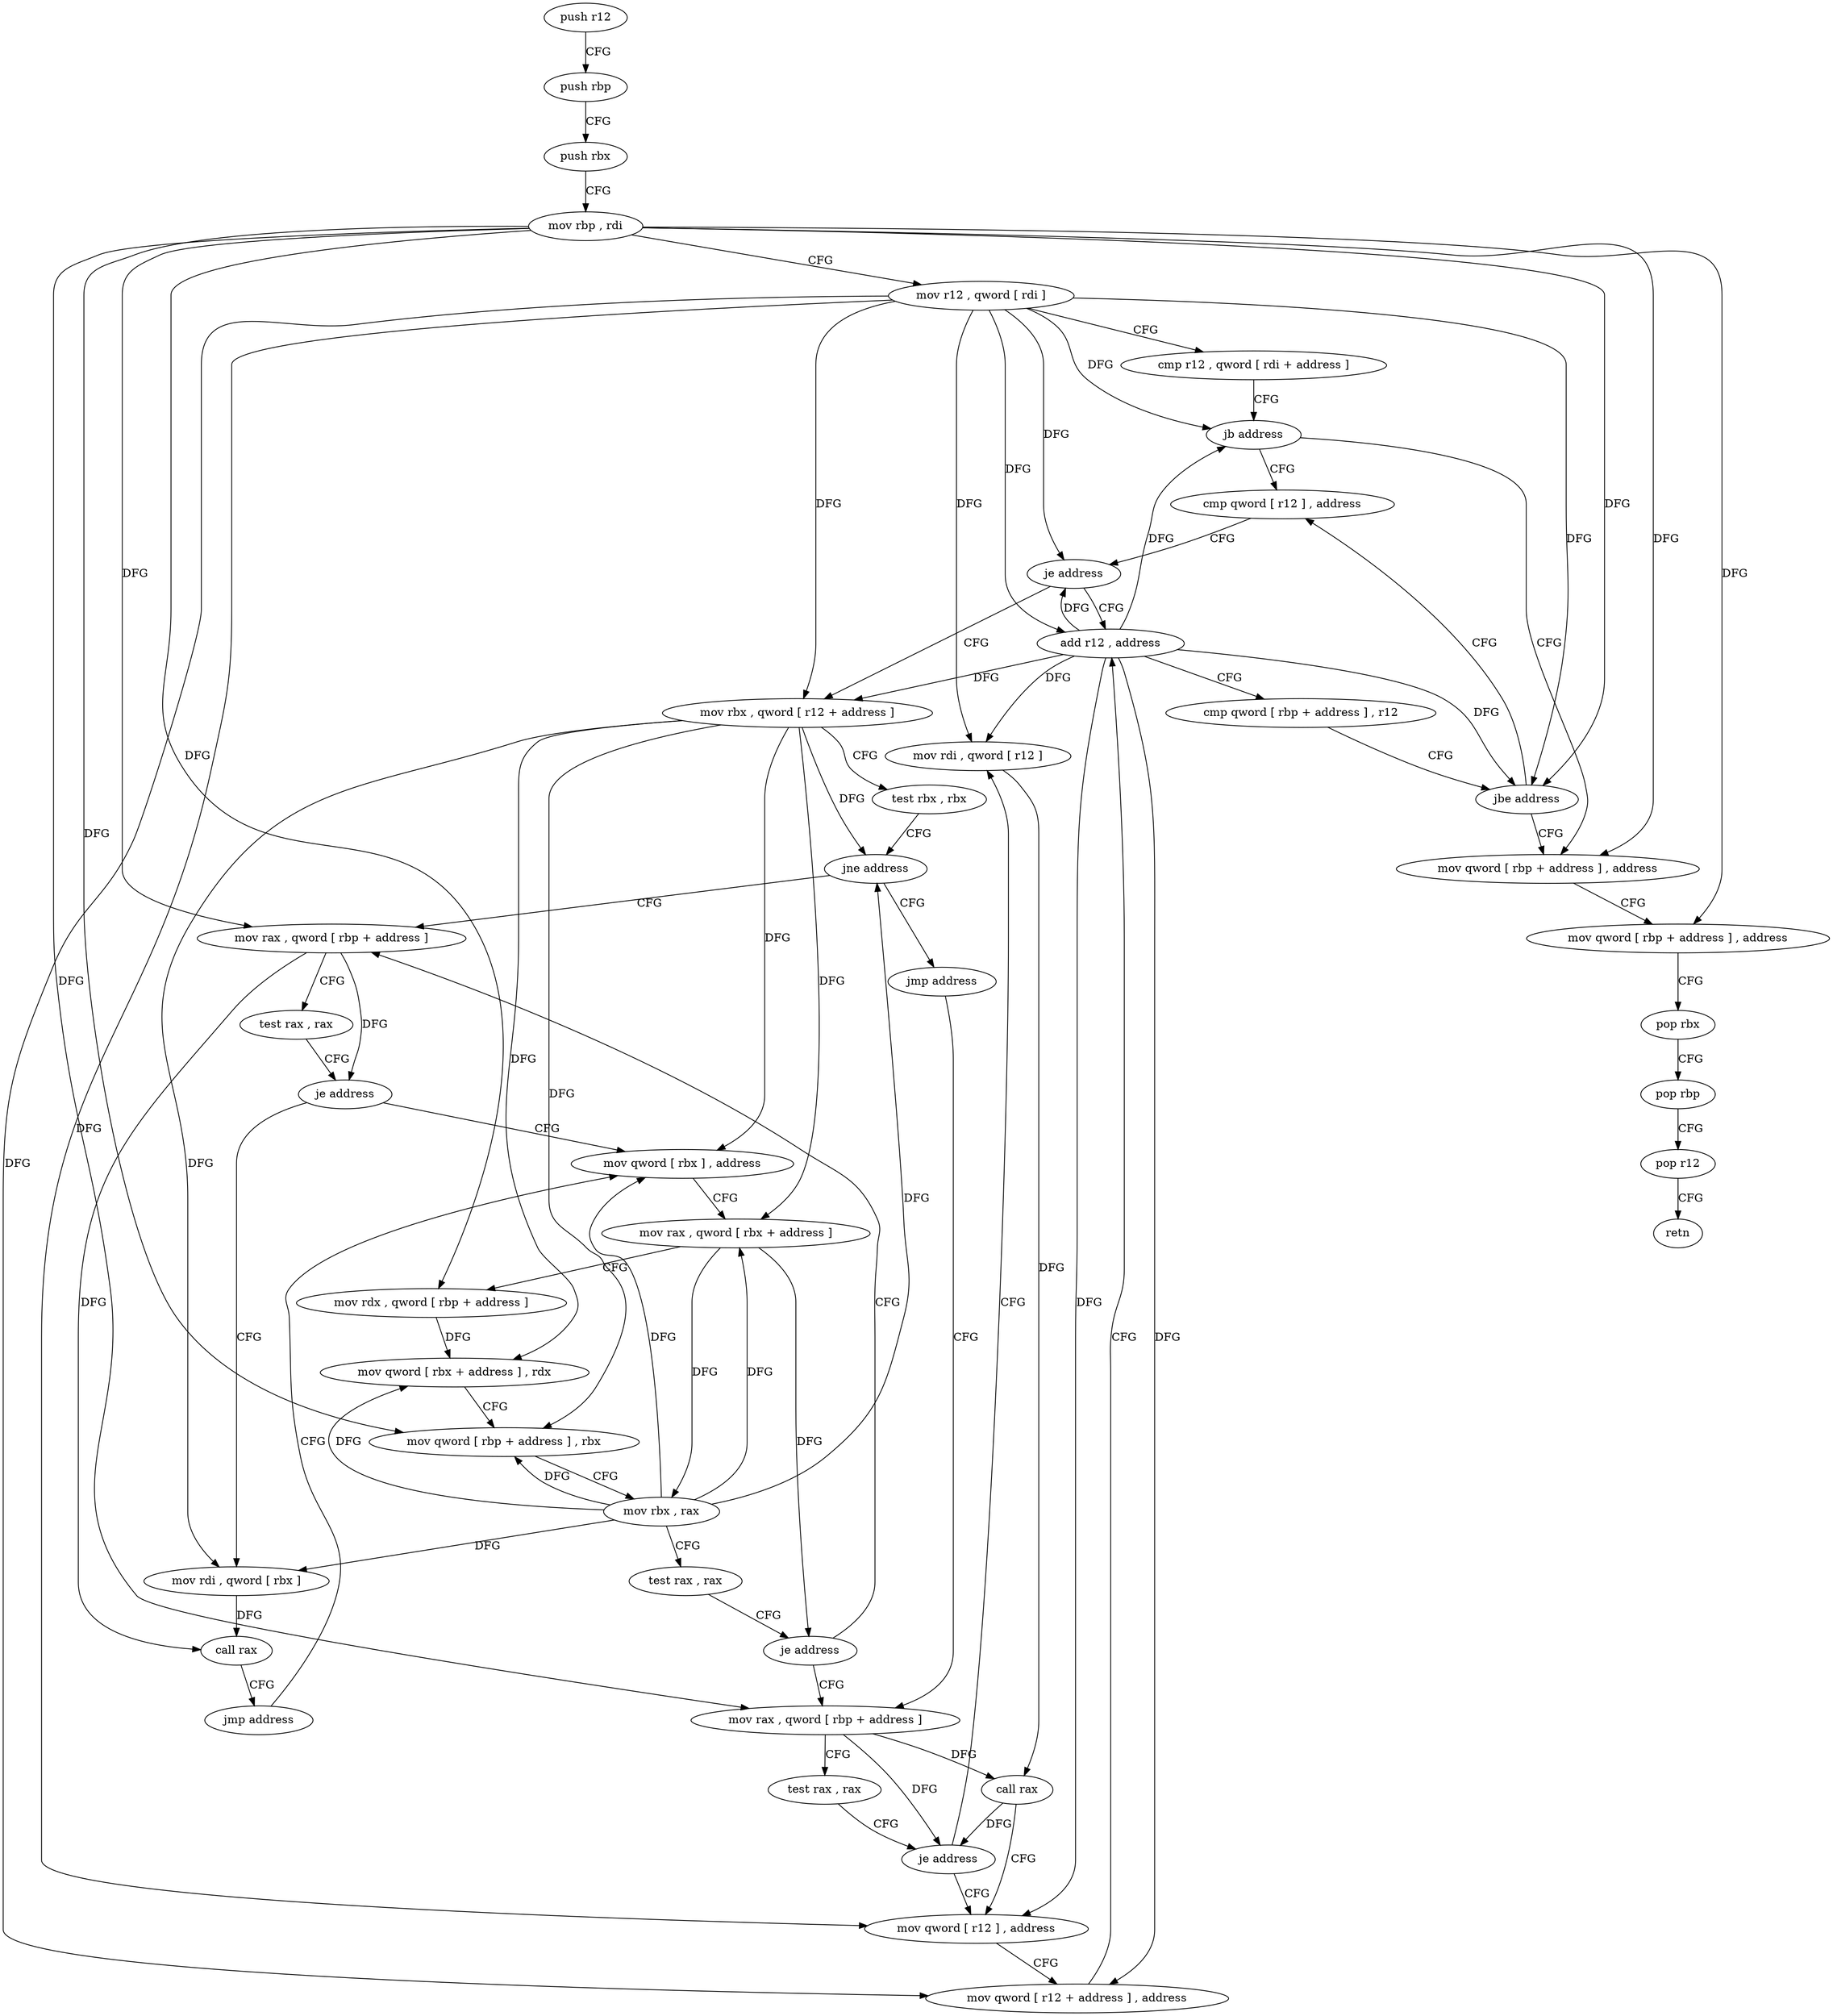 digraph "func" {
"4277616" [label = "push r12" ]
"4277618" [label = "push rbp" ]
"4277619" [label = "push rbx" ]
"4277620" [label = "mov rbp , rdi" ]
"4277623" [label = "mov r12 , qword [ rdi ]" ]
"4277626" [label = "cmp r12 , qword [ rdi + address ]" ]
"4277630" [label = "jb address" ]
"4277742" [label = "cmp qword [ r12 ] , address" ]
"4277632" [label = "mov qword [ rbp + address ] , address" ]
"4277747" [label = "je address" ]
"4277732" [label = "add r12 , address" ]
"4277749" [label = "mov rbx , qword [ r12 + address ]" ]
"4277640" [label = "mov qword [ rbp + address ] , address" ]
"4277648" [label = "pop rbx" ]
"4277649" [label = "pop rbp" ]
"4277650" [label = "pop r12" ]
"4277652" [label = "retn" ]
"4277736" [label = "cmp qword [ rbp + address ] , r12" ]
"4277740" [label = "jbe address" ]
"4277754" [label = "test rbx , rbx" ]
"4277757" [label = "jne address" ]
"4277684" [label = "mov rax , qword [ rbp + address ]" ]
"4277759" [label = "jmp address" ]
"4277688" [label = "test rax , rax" ]
"4277691" [label = "je address" ]
"4277653" [label = "mov qword [ rbx ] , address" ]
"4277693" [label = "mov rdi , qword [ rbx ]" ]
"4277700" [label = "mov rax , qword [ rbp + address ]" ]
"4277660" [label = "mov rax , qword [ rbx + address ]" ]
"4277664" [label = "mov rdx , qword [ rbp + address ]" ]
"4277668" [label = "mov qword [ rbx + address ] , rdx" ]
"4277672" [label = "mov qword [ rbp + address ] , rbx" ]
"4277676" [label = "mov rbx , rax" ]
"4277679" [label = "test rax , rax" ]
"4277682" [label = "je address" ]
"4277696" [label = "call rax" ]
"4277698" [label = "jmp address" ]
"4277704" [label = "test rax , rax" ]
"4277707" [label = "je address" ]
"4277715" [label = "mov qword [ r12 ] , address" ]
"4277709" [label = "mov rdi , qword [ r12 ]" ]
"4277723" [label = "mov qword [ r12 + address ] , address" ]
"4277713" [label = "call rax" ]
"4277616" -> "4277618" [ label = "CFG" ]
"4277618" -> "4277619" [ label = "CFG" ]
"4277619" -> "4277620" [ label = "CFG" ]
"4277620" -> "4277623" [ label = "CFG" ]
"4277620" -> "4277632" [ label = "DFG" ]
"4277620" -> "4277640" [ label = "DFG" ]
"4277620" -> "4277740" [ label = "DFG" ]
"4277620" -> "4277684" [ label = "DFG" ]
"4277620" -> "4277664" [ label = "DFG" ]
"4277620" -> "4277672" [ label = "DFG" ]
"4277620" -> "4277700" [ label = "DFG" ]
"4277623" -> "4277626" [ label = "CFG" ]
"4277623" -> "4277630" [ label = "DFG" ]
"4277623" -> "4277747" [ label = "DFG" ]
"4277623" -> "4277732" [ label = "DFG" ]
"4277623" -> "4277740" [ label = "DFG" ]
"4277623" -> "4277749" [ label = "DFG" ]
"4277623" -> "4277715" [ label = "DFG" ]
"4277623" -> "4277723" [ label = "DFG" ]
"4277623" -> "4277709" [ label = "DFG" ]
"4277626" -> "4277630" [ label = "CFG" ]
"4277630" -> "4277742" [ label = "CFG" ]
"4277630" -> "4277632" [ label = "CFG" ]
"4277742" -> "4277747" [ label = "CFG" ]
"4277632" -> "4277640" [ label = "CFG" ]
"4277747" -> "4277732" [ label = "CFG" ]
"4277747" -> "4277749" [ label = "CFG" ]
"4277732" -> "4277736" [ label = "CFG" ]
"4277732" -> "4277747" [ label = "DFG" ]
"4277732" -> "4277630" [ label = "DFG" ]
"4277732" -> "4277740" [ label = "DFG" ]
"4277732" -> "4277749" [ label = "DFG" ]
"4277732" -> "4277715" [ label = "DFG" ]
"4277732" -> "4277723" [ label = "DFG" ]
"4277732" -> "4277709" [ label = "DFG" ]
"4277749" -> "4277754" [ label = "CFG" ]
"4277749" -> "4277757" [ label = "DFG" ]
"4277749" -> "4277653" [ label = "DFG" ]
"4277749" -> "4277660" [ label = "DFG" ]
"4277749" -> "4277668" [ label = "DFG" ]
"4277749" -> "4277672" [ label = "DFG" ]
"4277749" -> "4277693" [ label = "DFG" ]
"4277640" -> "4277648" [ label = "CFG" ]
"4277648" -> "4277649" [ label = "CFG" ]
"4277649" -> "4277650" [ label = "CFG" ]
"4277650" -> "4277652" [ label = "CFG" ]
"4277736" -> "4277740" [ label = "CFG" ]
"4277740" -> "4277632" [ label = "CFG" ]
"4277740" -> "4277742" [ label = "CFG" ]
"4277754" -> "4277757" [ label = "CFG" ]
"4277757" -> "4277684" [ label = "CFG" ]
"4277757" -> "4277759" [ label = "CFG" ]
"4277684" -> "4277688" [ label = "CFG" ]
"4277684" -> "4277691" [ label = "DFG" ]
"4277684" -> "4277696" [ label = "DFG" ]
"4277759" -> "4277700" [ label = "CFG" ]
"4277688" -> "4277691" [ label = "CFG" ]
"4277691" -> "4277653" [ label = "CFG" ]
"4277691" -> "4277693" [ label = "CFG" ]
"4277653" -> "4277660" [ label = "CFG" ]
"4277693" -> "4277696" [ label = "DFG" ]
"4277700" -> "4277704" [ label = "CFG" ]
"4277700" -> "4277707" [ label = "DFG" ]
"4277700" -> "4277713" [ label = "DFG" ]
"4277660" -> "4277664" [ label = "CFG" ]
"4277660" -> "4277676" [ label = "DFG" ]
"4277660" -> "4277682" [ label = "DFG" ]
"4277664" -> "4277668" [ label = "DFG" ]
"4277668" -> "4277672" [ label = "CFG" ]
"4277672" -> "4277676" [ label = "CFG" ]
"4277676" -> "4277679" [ label = "CFG" ]
"4277676" -> "4277757" [ label = "DFG" ]
"4277676" -> "4277653" [ label = "DFG" ]
"4277676" -> "4277660" [ label = "DFG" ]
"4277676" -> "4277672" [ label = "DFG" ]
"4277676" -> "4277668" [ label = "DFG" ]
"4277676" -> "4277693" [ label = "DFG" ]
"4277679" -> "4277682" [ label = "CFG" ]
"4277682" -> "4277700" [ label = "CFG" ]
"4277682" -> "4277684" [ label = "CFG" ]
"4277696" -> "4277698" [ label = "CFG" ]
"4277698" -> "4277653" [ label = "CFG" ]
"4277704" -> "4277707" [ label = "CFG" ]
"4277707" -> "4277715" [ label = "CFG" ]
"4277707" -> "4277709" [ label = "CFG" ]
"4277715" -> "4277723" [ label = "CFG" ]
"4277709" -> "4277713" [ label = "DFG" ]
"4277723" -> "4277732" [ label = "CFG" ]
"4277713" -> "4277715" [ label = "CFG" ]
"4277713" -> "4277707" [ label = "DFG" ]
}
